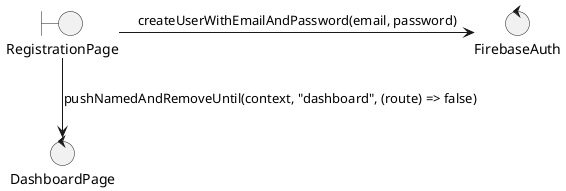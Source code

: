 @startuml
boundary RegistrationPage
control DashboardPage
control FirebaseAuth

(RegistrationPage) -> (FirebaseAuth): createUserWithEmailAndPassword(email, password)
(RegistrationPage) --> (DashboardPage): pushNamedAndRemoveUntil(context, "dashboard", (route) => false)

@enduml
